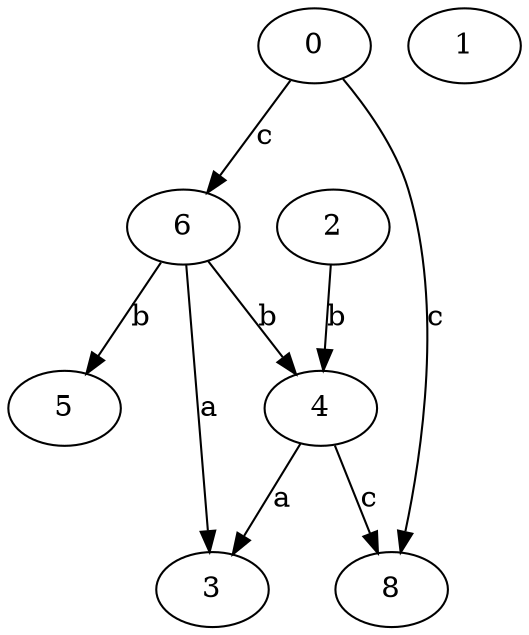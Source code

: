 strict digraph  {
2;
3;
4;
5;
0;
1;
6;
8;
2 -> 4  [label=b];
4 -> 3  [label=a];
4 -> 8  [label=c];
0 -> 6  [label=c];
0 -> 8  [label=c];
6 -> 3  [label=a];
6 -> 4  [label=b];
6 -> 5  [label=b];
}
